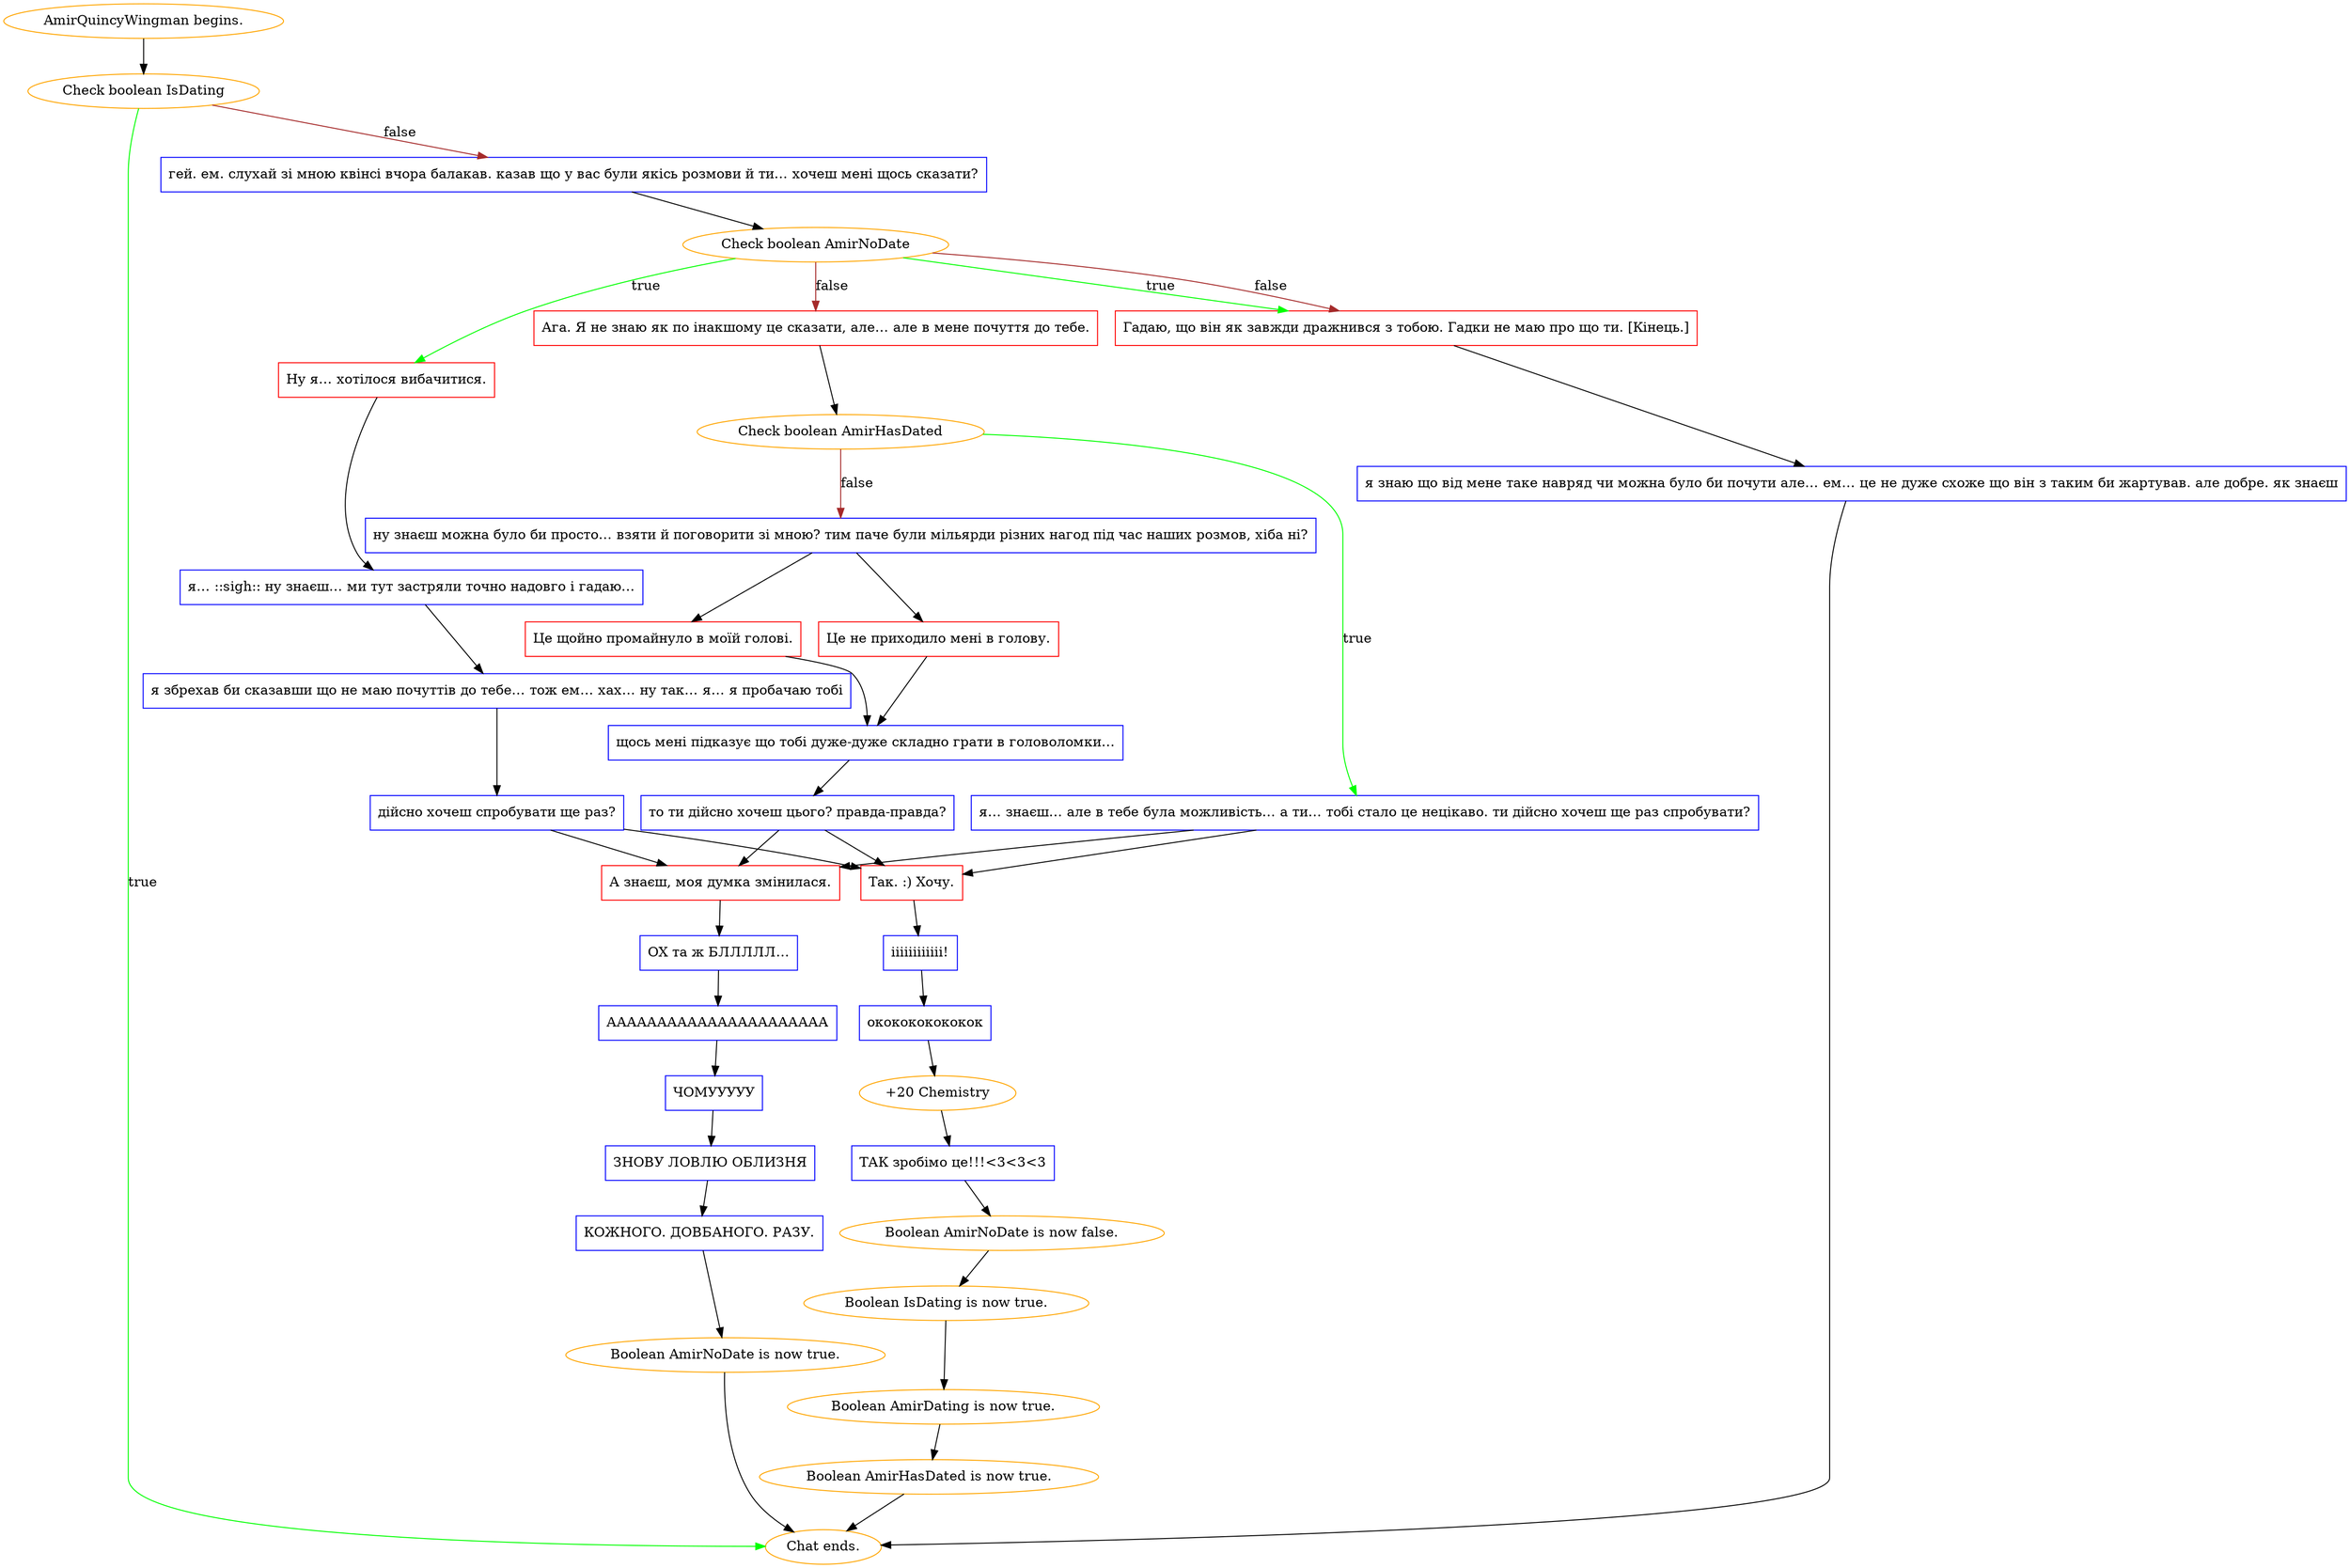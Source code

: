 digraph {
	"AmirQuincyWingman begins." [color=orange];
		"AmirQuincyWingman begins." -> j724089190;
	j724089190 [label="Check boolean IsDating",color=orange];
		j724089190 -> "Chat ends." [label=true,color=green];
		j724089190 -> j1800173271 [label=false,color=brown];
	"Chat ends." [color=orange];
	j1800173271 [label="гей. ем. слухай зі мною квінсі вчора балакав. казав що у вас були якісь розмови й ти… хочеш мені щось сказати?",shape=box,color=blue];
		j1800173271 -> j1713116651;
	j1713116651 [label="Check boolean AmirNoDate",color=orange];
		j1713116651 -> j2235898146 [label=true,color=green];
		j1713116651 -> j626567748 [label=true,color=green];
		j1713116651 -> j117362760 [label=false,color=brown];
		j1713116651 -> j626567748 [label=false,color=brown];
	j2235898146 [label="Ну я… хотілося вибачитися.",shape=box,color=red];
		j2235898146 -> j3979715265;
	j626567748 [label="Гадаю, що він як завжди дражнився з тобою. Гадки не маю про що ти. [Кінець.]",shape=box,color=red];
		j626567748 -> j1464465927;
	j117362760 [label="Ага. Я не знаю як по інакшому це сказати, але… але в мене почуття до тебе.",shape=box,color=red];
		j117362760 -> j3450431594;
	j3979715265 [label="я… ::sigh:: ну знаєш… ми тут застряли точно надовго і гадаю…",shape=box,color=blue];
		j3979715265 -> j3669551104;
	j1464465927 [label="я знаю що від мене таке навряд чи можна було би почути але… ем… це не дуже схоже що він з таким би жартував. але добре. як знаєш",shape=box,color=blue];
		j1464465927 -> "Chat ends.";
	j3450431594 [label="Check boolean AmirHasDated",color=orange];
		j3450431594 -> j1537792157 [label=true,color=green];
		j3450431594 -> j3516731220 [label=false,color=brown];
	j3669551104 [label="я збрехав би сказавши що не маю почуттів до тебе… тож ем… хах… ну так… я… я пробачаю тобі",shape=box,color=blue];
		j3669551104 -> j4203105784;
	j1537792157 [label="я… знаєш… але в тебе була можливість… а ти… тобі стало це нецікаво. ти дійсно хочеш ще раз спробувати?",shape=box,color=blue];
		j1537792157 -> j2527875789;
		j1537792157 -> j2123309013;
	j3516731220 [label="ну знаєш можна було би просто… взяти й поговорити зі мною? тим паче були мільярди різних нагод під час наших розмов, хіба ні?",shape=box,color=blue];
		j3516731220 -> j1749299004;
		j3516731220 -> j3743269704;
	j4203105784 [label="дійсно хочеш спробувати ще раз?",shape=box,color=blue];
		j4203105784 -> j2527875789;
		j4203105784 -> j2123309013;
	j2527875789 [label="Так. :) Хочу.",shape=box,color=red];
		j2527875789 -> j86836637;
	j2123309013 [label="А знаєш, моя думка змінилася.",shape=box,color=red];
		j2123309013 -> j3022504114;
	j1749299004 [label="Це не приходило мені в голову.",shape=box,color=red];
		j1749299004 -> j2826239160;
	j3743269704 [label="Це щойно промайнуло в моїй голові.",shape=box,color=red];
		j3743269704 -> j2826239160;
	j86836637 [label="іііііііііііі!",shape=box,color=blue];
		j86836637 -> j1666101113;
	j3022504114 [label="ОХ та ж БЛЛЛЛЛ…",shape=box,color=blue];
		j3022504114 -> j3991069527;
	j2826239160 [label="щось мені підказує що тобі дуже-дуже складно грати в головоломки…",shape=box,color=blue];
		j2826239160 -> j683697822;
	j1666101113 [label="ококококококок",shape=box,color=blue];
		j1666101113 -> j3122951697;
	j3991069527 [label="АААААААААААААААААААААА",shape=box,color=blue];
		j3991069527 -> j1962374966;
	j683697822 [label="то ти дійсно хочеш цього? правда-правда?",shape=box,color=blue];
		j683697822 -> j2527875789;
		j683697822 -> j2123309013;
	j3122951697 [label="+20 Chemistry",color=orange];
		j3122951697 -> j648677760;
	j1962374966 [label="ЧОМУУУУУ",shape=box,color=blue];
		j1962374966 -> j2113040812;
	j648677760 [label="ТАК зробімо це!!!<3<3<3",shape=box,color=blue];
		j648677760 -> j1208662821;
	j2113040812 [label="ЗНОВУ ЛОВЛЮ ОБЛИЗНЯ",shape=box,color=blue];
		j2113040812 -> j471087906;
	j1208662821 [label="Boolean AmirNoDate is now false.",color=orange];
		j1208662821 -> j218661509;
	j471087906 [label="КОЖНОГО. ДОВБАНОГО. РАЗУ.",shape=box,color=blue];
		j471087906 -> j1438323710;
	j218661509 [label="Boolean IsDating is now true.",color=orange];
		j218661509 -> j2815014746;
	j1438323710 [label="Boolean AmirNoDate is now true.",color=orange];
		j1438323710 -> "Chat ends.";
	j2815014746 [label="Boolean AmirDating is now true.",color=orange];
		j2815014746 -> j912964709;
	j912964709 [label="Boolean AmirHasDated is now true.",color=orange];
		j912964709 -> "Chat ends.";
}